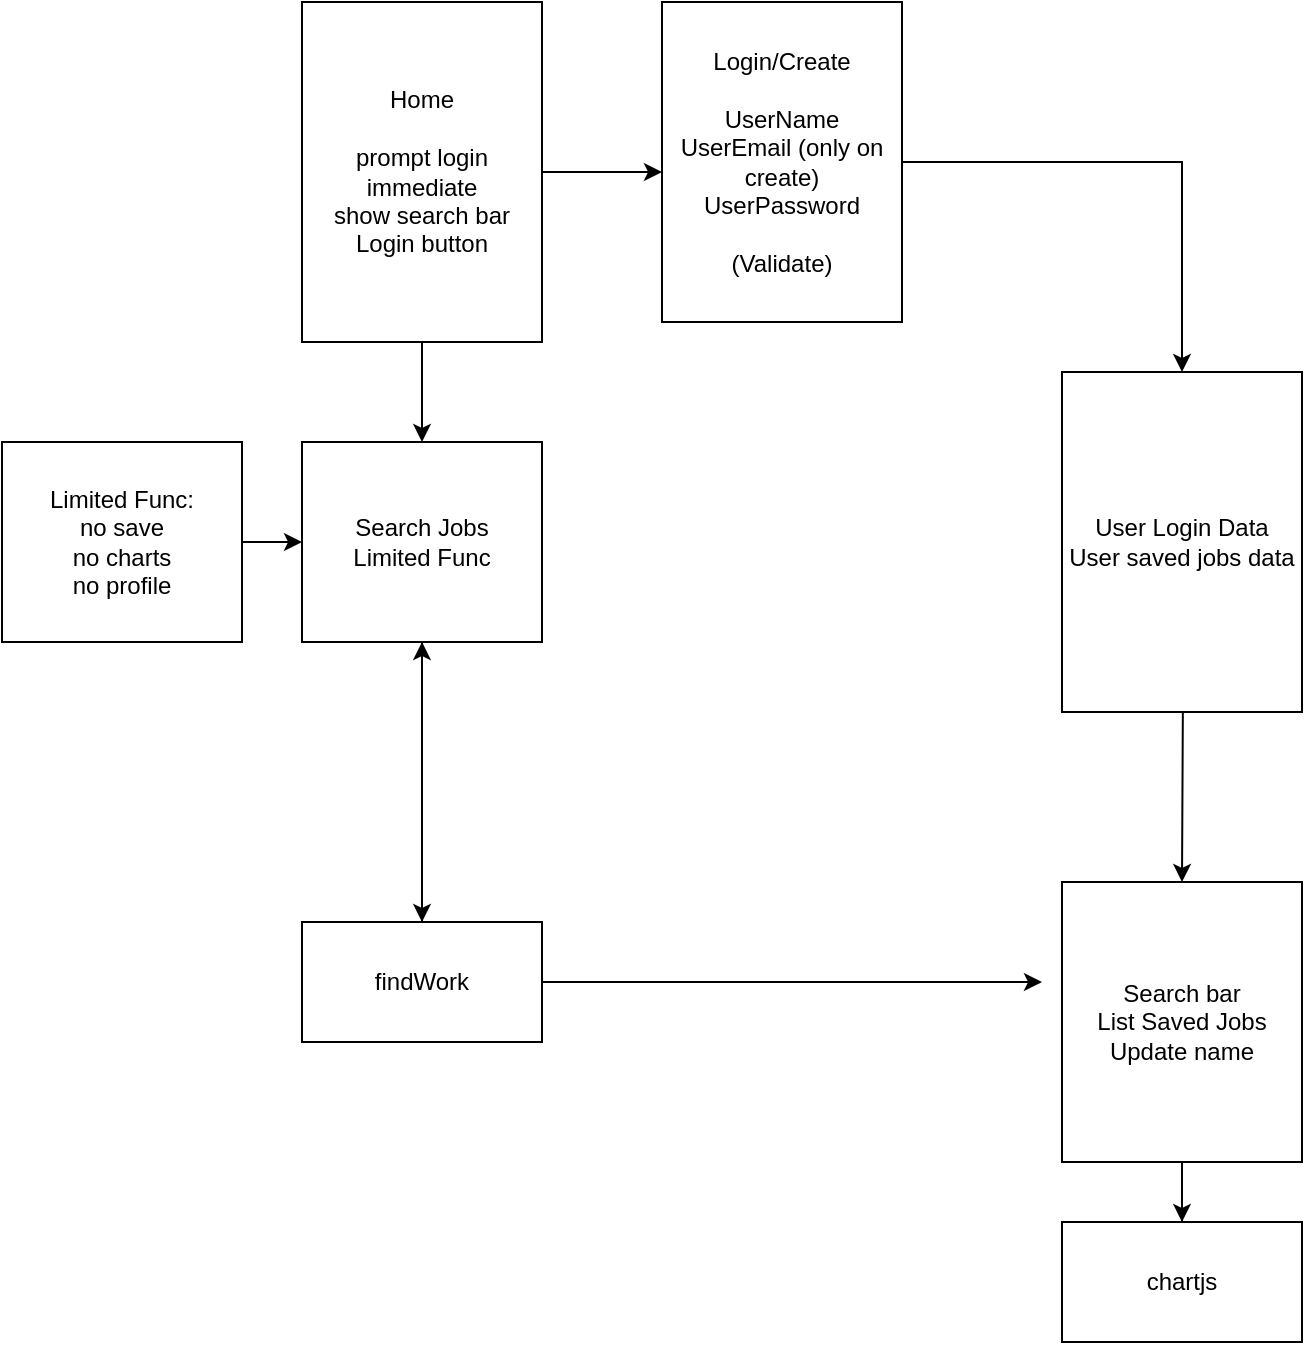 <mxfile version="21.3.3" type="device">
  <diagram name="Page-1" id="9V3MwEwWgAzKZLOCRCjl">
    <mxGraphModel dx="1434" dy="764" grid="1" gridSize="10" guides="1" tooltips="1" connect="1" arrows="1" fold="1" page="1" pageScale="1" pageWidth="850" pageHeight="1100" math="0" shadow="0">
      <root>
        <mxCell id="0" />
        <mxCell id="1" parent="0" />
        <mxCell id="wyVtTM9yeqU_SCKIZltD-3" value="" style="edgeStyle=orthogonalEdgeStyle;rounded=0;orthogonalLoop=1;jettySize=auto;html=1;" edge="1" parent="1" source="wyVtTM9yeqU_SCKIZltD-1" target="wyVtTM9yeqU_SCKIZltD-2">
          <mxGeometry relative="1" as="geometry">
            <Array as="points">
              <mxPoint x="320" y="115" />
              <mxPoint x="320" y="115" />
            </Array>
          </mxGeometry>
        </mxCell>
        <mxCell id="wyVtTM9yeqU_SCKIZltD-11" value="" style="edgeStyle=orthogonalEdgeStyle;rounded=0;orthogonalLoop=1;jettySize=auto;html=1;" edge="1" parent="1" source="wyVtTM9yeqU_SCKIZltD-17" target="wyVtTM9yeqU_SCKIZltD-10">
          <mxGeometry relative="1" as="geometry" />
        </mxCell>
        <mxCell id="wyVtTM9yeqU_SCKIZltD-23" style="edgeStyle=orthogonalEdgeStyle;rounded=0;orthogonalLoop=1;jettySize=auto;html=1;entryX=0.5;entryY=0;entryDx=0;entryDy=0;" edge="1" parent="1" source="wyVtTM9yeqU_SCKIZltD-1" target="wyVtTM9yeqU_SCKIZltD-19">
          <mxGeometry relative="1" as="geometry" />
        </mxCell>
        <mxCell id="wyVtTM9yeqU_SCKIZltD-1" value="Home&lt;br&gt;&lt;br&gt;prompt login immediate&lt;br&gt;show search bar&lt;br&gt;Login button" style="rounded=0;whiteSpace=wrap;html=1;" vertex="1" parent="1">
          <mxGeometry x="150" y="30" width="120" height="170" as="geometry" />
        </mxCell>
        <mxCell id="wyVtTM9yeqU_SCKIZltD-31" style="edgeStyle=orthogonalEdgeStyle;rounded=0;orthogonalLoop=1;jettySize=auto;html=1;entryX=0.5;entryY=0;entryDx=0;entryDy=0;" edge="1" parent="1" source="wyVtTM9yeqU_SCKIZltD-2" target="wyVtTM9yeqU_SCKIZltD-7">
          <mxGeometry relative="1" as="geometry">
            <mxPoint x="590" y="110" as="targetPoint" />
          </mxGeometry>
        </mxCell>
        <mxCell id="wyVtTM9yeqU_SCKIZltD-2" value="Login/Create&lt;br&gt;&lt;br&gt;UserName&lt;br&gt;UserEmail (only on create)&lt;br&gt;UserPassword&lt;br&gt;&lt;br&gt;(Validate)" style="rounded=0;whiteSpace=wrap;html=1;" vertex="1" parent="1">
          <mxGeometry x="330" y="30" width="120" height="160" as="geometry" />
        </mxCell>
        <mxCell id="wyVtTM9yeqU_SCKIZltD-9" style="edgeStyle=orthogonalEdgeStyle;rounded=0;orthogonalLoop=1;jettySize=auto;html=1;" edge="1" parent="1" target="wyVtTM9yeqU_SCKIZltD-17">
          <mxGeometry relative="1" as="geometry">
            <mxPoint x="590" y="400" as="targetPoint" />
            <mxPoint x="590" y="270" as="sourcePoint" />
          </mxGeometry>
        </mxCell>
        <mxCell id="wyVtTM9yeqU_SCKIZltD-7" value="User Login Data&lt;br&gt;User saved jobs data&lt;br&gt;" style="rounded=0;whiteSpace=wrap;html=1;" vertex="1" parent="1">
          <mxGeometry x="530" y="215" width="120" height="170" as="geometry" />
        </mxCell>
        <mxCell id="wyVtTM9yeqU_SCKIZltD-22" style="edgeStyle=orthogonalEdgeStyle;rounded=0;orthogonalLoop=1;jettySize=auto;html=1;" edge="1" parent="1" source="wyVtTM9yeqU_SCKIZltD-10">
          <mxGeometry relative="1" as="geometry">
            <mxPoint x="590" y="510" as="targetPoint" />
          </mxGeometry>
        </mxCell>
        <mxCell id="wyVtTM9yeqU_SCKIZltD-10" value="chartjs" style="whiteSpace=wrap;html=1;rounded=0;" vertex="1" parent="1">
          <mxGeometry x="530" y="640" width="120" height="60" as="geometry" />
        </mxCell>
        <mxCell id="wyVtTM9yeqU_SCKIZltD-25" style="edgeStyle=orthogonalEdgeStyle;rounded=0;orthogonalLoop=1;jettySize=auto;html=1;entryX=0.5;entryY=1;entryDx=0;entryDy=0;" edge="1" parent="1" source="wyVtTM9yeqU_SCKIZltD-15" target="wyVtTM9yeqU_SCKIZltD-19">
          <mxGeometry relative="1" as="geometry" />
        </mxCell>
        <mxCell id="wyVtTM9yeqU_SCKIZltD-29" style="edgeStyle=orthogonalEdgeStyle;rounded=0;orthogonalLoop=1;jettySize=auto;html=1;" edge="1" parent="1" source="wyVtTM9yeqU_SCKIZltD-15">
          <mxGeometry relative="1" as="geometry">
            <mxPoint x="520" y="520" as="targetPoint" />
          </mxGeometry>
        </mxCell>
        <mxCell id="wyVtTM9yeqU_SCKIZltD-15" value="findWork" style="rounded=0;whiteSpace=wrap;html=1;" vertex="1" parent="1">
          <mxGeometry x="150" y="490" width="120" height="60" as="geometry" />
        </mxCell>
        <mxCell id="wyVtTM9yeqU_SCKIZltD-26" style="edgeStyle=orthogonalEdgeStyle;rounded=0;orthogonalLoop=1;jettySize=auto;html=1;entryX=0.5;entryY=0;entryDx=0;entryDy=0;" edge="1" parent="1" source="wyVtTM9yeqU_SCKIZltD-19" target="wyVtTM9yeqU_SCKIZltD-15">
          <mxGeometry relative="1" as="geometry" />
        </mxCell>
        <mxCell id="wyVtTM9yeqU_SCKIZltD-19" value="Search Jobs&lt;br&gt;Limited Func" style="rounded=0;whiteSpace=wrap;html=1;" vertex="1" parent="1">
          <mxGeometry x="150" y="250" width="120" height="100" as="geometry" />
        </mxCell>
        <mxCell id="wyVtTM9yeqU_SCKIZltD-24" style="edgeStyle=orthogonalEdgeStyle;rounded=0;orthogonalLoop=1;jettySize=auto;html=1;entryX=0;entryY=0.5;entryDx=0;entryDy=0;" edge="1" parent="1" source="wyVtTM9yeqU_SCKIZltD-20" target="wyVtTM9yeqU_SCKIZltD-19">
          <mxGeometry relative="1" as="geometry" />
        </mxCell>
        <mxCell id="wyVtTM9yeqU_SCKIZltD-20" value="Limited Func:&lt;br&gt;no save&lt;br&gt;no charts&lt;br&gt;no profile" style="rounded=0;whiteSpace=wrap;html=1;" vertex="1" parent="1">
          <mxGeometry y="250" width="120" height="100" as="geometry" />
        </mxCell>
        <mxCell id="wyVtTM9yeqU_SCKIZltD-17" value="Search bar&lt;br&gt;List Saved Jobs&lt;br&gt;Update name&lt;br&gt;" style="rounded=0;whiteSpace=wrap;html=1;" vertex="1" parent="1">
          <mxGeometry x="530" y="470" width="120" height="140" as="geometry" />
        </mxCell>
      </root>
    </mxGraphModel>
  </diagram>
</mxfile>
